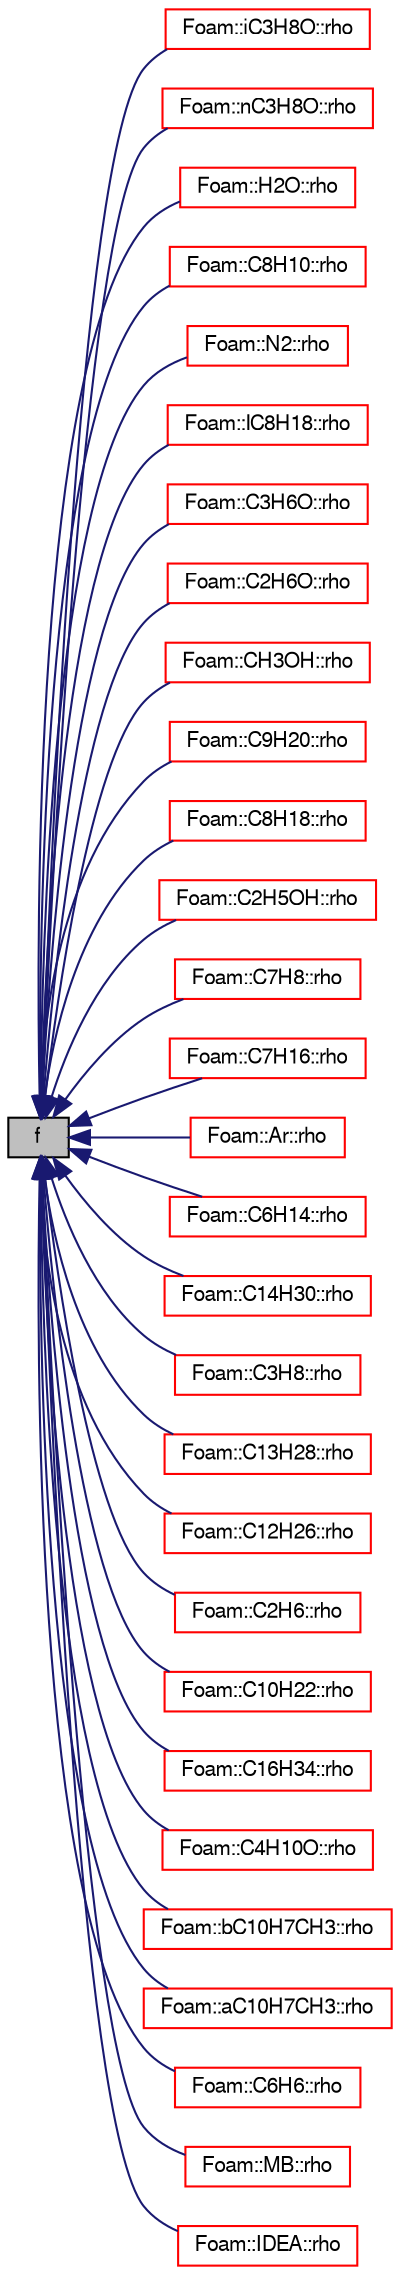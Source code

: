 digraph "f"
{
  bgcolor="transparent";
  edge [fontname="FreeSans",fontsize="10",labelfontname="FreeSans",labelfontsize="10"];
  node [fontname="FreeSans",fontsize="10",shape=record];
  rankdir="LR";
  Node13 [label="f",height=0.2,width=0.4,color="black", fillcolor="grey75", style="filled", fontcolor="black"];
  Node13 -> Node14 [dir="back",color="midnightblue",fontsize="10",style="solid",fontname="FreeSans"];
  Node14 [label="Foam::iC3H8O::rho",height=0.2,width=0.4,color="red",URL="$a29942.html#a79793fef0683d35cc934a4d38fb6dbee",tooltip="Liquid density [kg/m^3]. "];
  Node13 -> Node16 [dir="back",color="midnightblue",fontsize="10",style="solid",fontname="FreeSans"];
  Node16 [label="Foam::nC3H8O::rho",height=0.2,width=0.4,color="red",URL="$a29966.html#a79793fef0683d35cc934a4d38fb6dbee",tooltip="Liquid density [kg/m^3]. "];
  Node13 -> Node18 [dir="back",color="midnightblue",fontsize="10",style="solid",fontname="FreeSans"];
  Node18 [label="Foam::H2O::rho",height=0.2,width=0.4,color="red",URL="$a29938.html#a79793fef0683d35cc934a4d38fb6dbee",tooltip="Liquid density [kg/m^3]. "];
  Node13 -> Node20 [dir="back",color="midnightblue",fontsize="10",style="solid",fontname="FreeSans"];
  Node20 [label="Foam::C8H10::rho",height=0.2,width=0.4,color="red",URL="$a29918.html#a79793fef0683d35cc934a4d38fb6dbee",tooltip="Liquid density [kg/m^3]. "];
  Node13 -> Node22 [dir="back",color="midnightblue",fontsize="10",style="solid",fontname="FreeSans"];
  Node22 [label="Foam::N2::rho",height=0.2,width=0.4,color="red",URL="$a29962.html#a79793fef0683d35cc934a4d38fb6dbee",tooltip="Liquid density [kg/m^3]. "];
  Node13 -> Node24 [dir="back",color="midnightblue",fontsize="10",style="solid",fontname="FreeSans"];
  Node24 [label="Foam::IC8H18::rho",height=0.2,width=0.4,color="red",URL="$a29946.html#a79793fef0683d35cc934a4d38fb6dbee",tooltip="Liquid density [kg/m^3]. "];
  Node13 -> Node26 [dir="back",color="midnightblue",fontsize="10",style="solid",fontname="FreeSans"];
  Node26 [label="Foam::C3H6O::rho",height=0.2,width=0.4,color="red",URL="$a29890.html#a79793fef0683d35cc934a4d38fb6dbee",tooltip="Liquid density [kg/m^3]. "];
  Node13 -> Node28 [dir="back",color="midnightblue",fontsize="10",style="solid",fontname="FreeSans"];
  Node28 [label="Foam::C2H6O::rho",height=0.2,width=0.4,color="red",URL="$a29886.html#a79793fef0683d35cc934a4d38fb6dbee",tooltip="Liquid density [kg/m^3]. "];
  Node13 -> Node30 [dir="back",color="midnightblue",fontsize="10",style="solid",fontname="FreeSans"];
  Node30 [label="Foam::CH3OH::rho",height=0.2,width=0.4,color="red",URL="$a29930.html#a79793fef0683d35cc934a4d38fb6dbee",tooltip="Liquid density [kg/m^3]. "];
  Node13 -> Node32 [dir="back",color="midnightblue",fontsize="10",style="solid",fontname="FreeSans"];
  Node32 [label="Foam::C9H20::rho",height=0.2,width=0.4,color="red",URL="$a29926.html#a79793fef0683d35cc934a4d38fb6dbee",tooltip="Liquid density [kg/m^3]. "];
  Node13 -> Node34 [dir="back",color="midnightblue",fontsize="10",style="solid",fontname="FreeSans"];
  Node34 [label="Foam::C8H18::rho",height=0.2,width=0.4,color="red",URL="$a29922.html#a79793fef0683d35cc934a4d38fb6dbee",tooltip="Liquid density [kg/m^3]. "];
  Node13 -> Node36 [dir="back",color="midnightblue",fontsize="10",style="solid",fontname="FreeSans"];
  Node36 [label="Foam::C2H5OH::rho",height=0.2,width=0.4,color="red",URL="$a29878.html#a79793fef0683d35cc934a4d38fb6dbee",tooltip="Liquid density [kg/m^3]. "];
  Node13 -> Node38 [dir="back",color="midnightblue",fontsize="10",style="solid",fontname="FreeSans"];
  Node38 [label="Foam::C7H8::rho",height=0.2,width=0.4,color="red",URL="$a29914.html#a79793fef0683d35cc934a4d38fb6dbee",tooltip="Liquid density [kg/m^3]. "];
  Node13 -> Node40 [dir="back",color="midnightblue",fontsize="10",style="solid",fontname="FreeSans"];
  Node40 [label="Foam::C7H16::rho",height=0.2,width=0.4,color="red",URL="$a29910.html#a79793fef0683d35cc934a4d38fb6dbee",tooltip="Liquid density [kg/m^3]. "];
  Node13 -> Node42 [dir="back",color="midnightblue",fontsize="10",style="solid",fontname="FreeSans"];
  Node42 [label="Foam::Ar::rho",height=0.2,width=0.4,color="red",URL="$a29850.html#a79793fef0683d35cc934a4d38fb6dbee",tooltip="Liquid density [kg/m^3]. "];
  Node13 -> Node44 [dir="back",color="midnightblue",fontsize="10",style="solid",fontname="FreeSans"];
  Node44 [label="Foam::C6H14::rho",height=0.2,width=0.4,color="red",URL="$a29902.html#a79793fef0683d35cc934a4d38fb6dbee",tooltip="Liquid density [kg/m^3]. "];
  Node13 -> Node46 [dir="back",color="midnightblue",fontsize="10",style="solid",fontname="FreeSans"];
  Node46 [label="Foam::C14H30::rho",height=0.2,width=0.4,color="red",URL="$a29870.html#a79793fef0683d35cc934a4d38fb6dbee",tooltip="Liquid density [kg/m^3]. "];
  Node13 -> Node48 [dir="back",color="midnightblue",fontsize="10",style="solid",fontname="FreeSans"];
  Node48 [label="Foam::C3H8::rho",height=0.2,width=0.4,color="red",URL="$a29894.html#a79793fef0683d35cc934a4d38fb6dbee",tooltip="Liquid density [kg/m^3]. "];
  Node13 -> Node50 [dir="back",color="midnightblue",fontsize="10",style="solid",fontname="FreeSans"];
  Node50 [label="Foam::C13H28::rho",height=0.2,width=0.4,color="red",URL="$a29866.html#a79793fef0683d35cc934a4d38fb6dbee",tooltip="Liquid density [kg/m^3]. "];
  Node13 -> Node52 [dir="back",color="midnightblue",fontsize="10",style="solid",fontname="FreeSans"];
  Node52 [label="Foam::C12H26::rho",height=0.2,width=0.4,color="red",URL="$a29862.html#a79793fef0683d35cc934a4d38fb6dbee",tooltip="Liquid density [kg/m^3]. "];
  Node13 -> Node54 [dir="back",color="midnightblue",fontsize="10",style="solid",fontname="FreeSans"];
  Node54 [label="Foam::C2H6::rho",height=0.2,width=0.4,color="red",URL="$a29882.html#a79793fef0683d35cc934a4d38fb6dbee",tooltip="Liquid density [kg/m^3]. "];
  Node13 -> Node56 [dir="back",color="midnightblue",fontsize="10",style="solid",fontname="FreeSans"];
  Node56 [label="Foam::C10H22::rho",height=0.2,width=0.4,color="red",URL="$a29858.html#a79793fef0683d35cc934a4d38fb6dbee",tooltip="Liquid density [kg/m^3]. "];
  Node13 -> Node58 [dir="back",color="midnightblue",fontsize="10",style="solid",fontname="FreeSans"];
  Node58 [label="Foam::C16H34::rho",height=0.2,width=0.4,color="red",URL="$a29874.html#a79793fef0683d35cc934a4d38fb6dbee",tooltip="Liquid density [kg/m^3]. "];
  Node13 -> Node60 [dir="back",color="midnightblue",fontsize="10",style="solid",fontname="FreeSans"];
  Node60 [label="Foam::C4H10O::rho",height=0.2,width=0.4,color="red",URL="$a29898.html#a79793fef0683d35cc934a4d38fb6dbee",tooltip="Liquid density [kg/m^3]. "];
  Node13 -> Node62 [dir="back",color="midnightblue",fontsize="10",style="solid",fontname="FreeSans"];
  Node62 [label="Foam::bC10H7CH3::rho",height=0.2,width=0.4,color="red",URL="$a29854.html#a79793fef0683d35cc934a4d38fb6dbee",tooltip="Liquid density [kg/m^3]. "];
  Node13 -> Node64 [dir="back",color="midnightblue",fontsize="10",style="solid",fontname="FreeSans"];
  Node64 [label="Foam::aC10H7CH3::rho",height=0.2,width=0.4,color="red",URL="$a29846.html#a79793fef0683d35cc934a4d38fb6dbee",tooltip="Liquid density [kg/m^3]. "];
  Node13 -> Node66 [dir="back",color="midnightblue",fontsize="10",style="solid",fontname="FreeSans"];
  Node66 [label="Foam::C6H6::rho",height=0.2,width=0.4,color="red",URL="$a29906.html#a79793fef0683d35cc934a4d38fb6dbee",tooltip="Liquid density [kg/m^3]. "];
  Node13 -> Node68 [dir="back",color="midnightblue",fontsize="10",style="solid",fontname="FreeSans"];
  Node68 [label="Foam::MB::rho",height=0.2,width=0.4,color="red",URL="$a29958.html#a79793fef0683d35cc934a4d38fb6dbee",tooltip="Liquid density [kg/m^3]. "];
  Node13 -> Node70 [dir="back",color="midnightblue",fontsize="10",style="solid",fontname="FreeSans"];
  Node70 [label="Foam::IDEA::rho",height=0.2,width=0.4,color="red",URL="$a29950.html#a79793fef0683d35cc934a4d38fb6dbee",tooltip="Liquid density [kg/m^3]. "];
}
